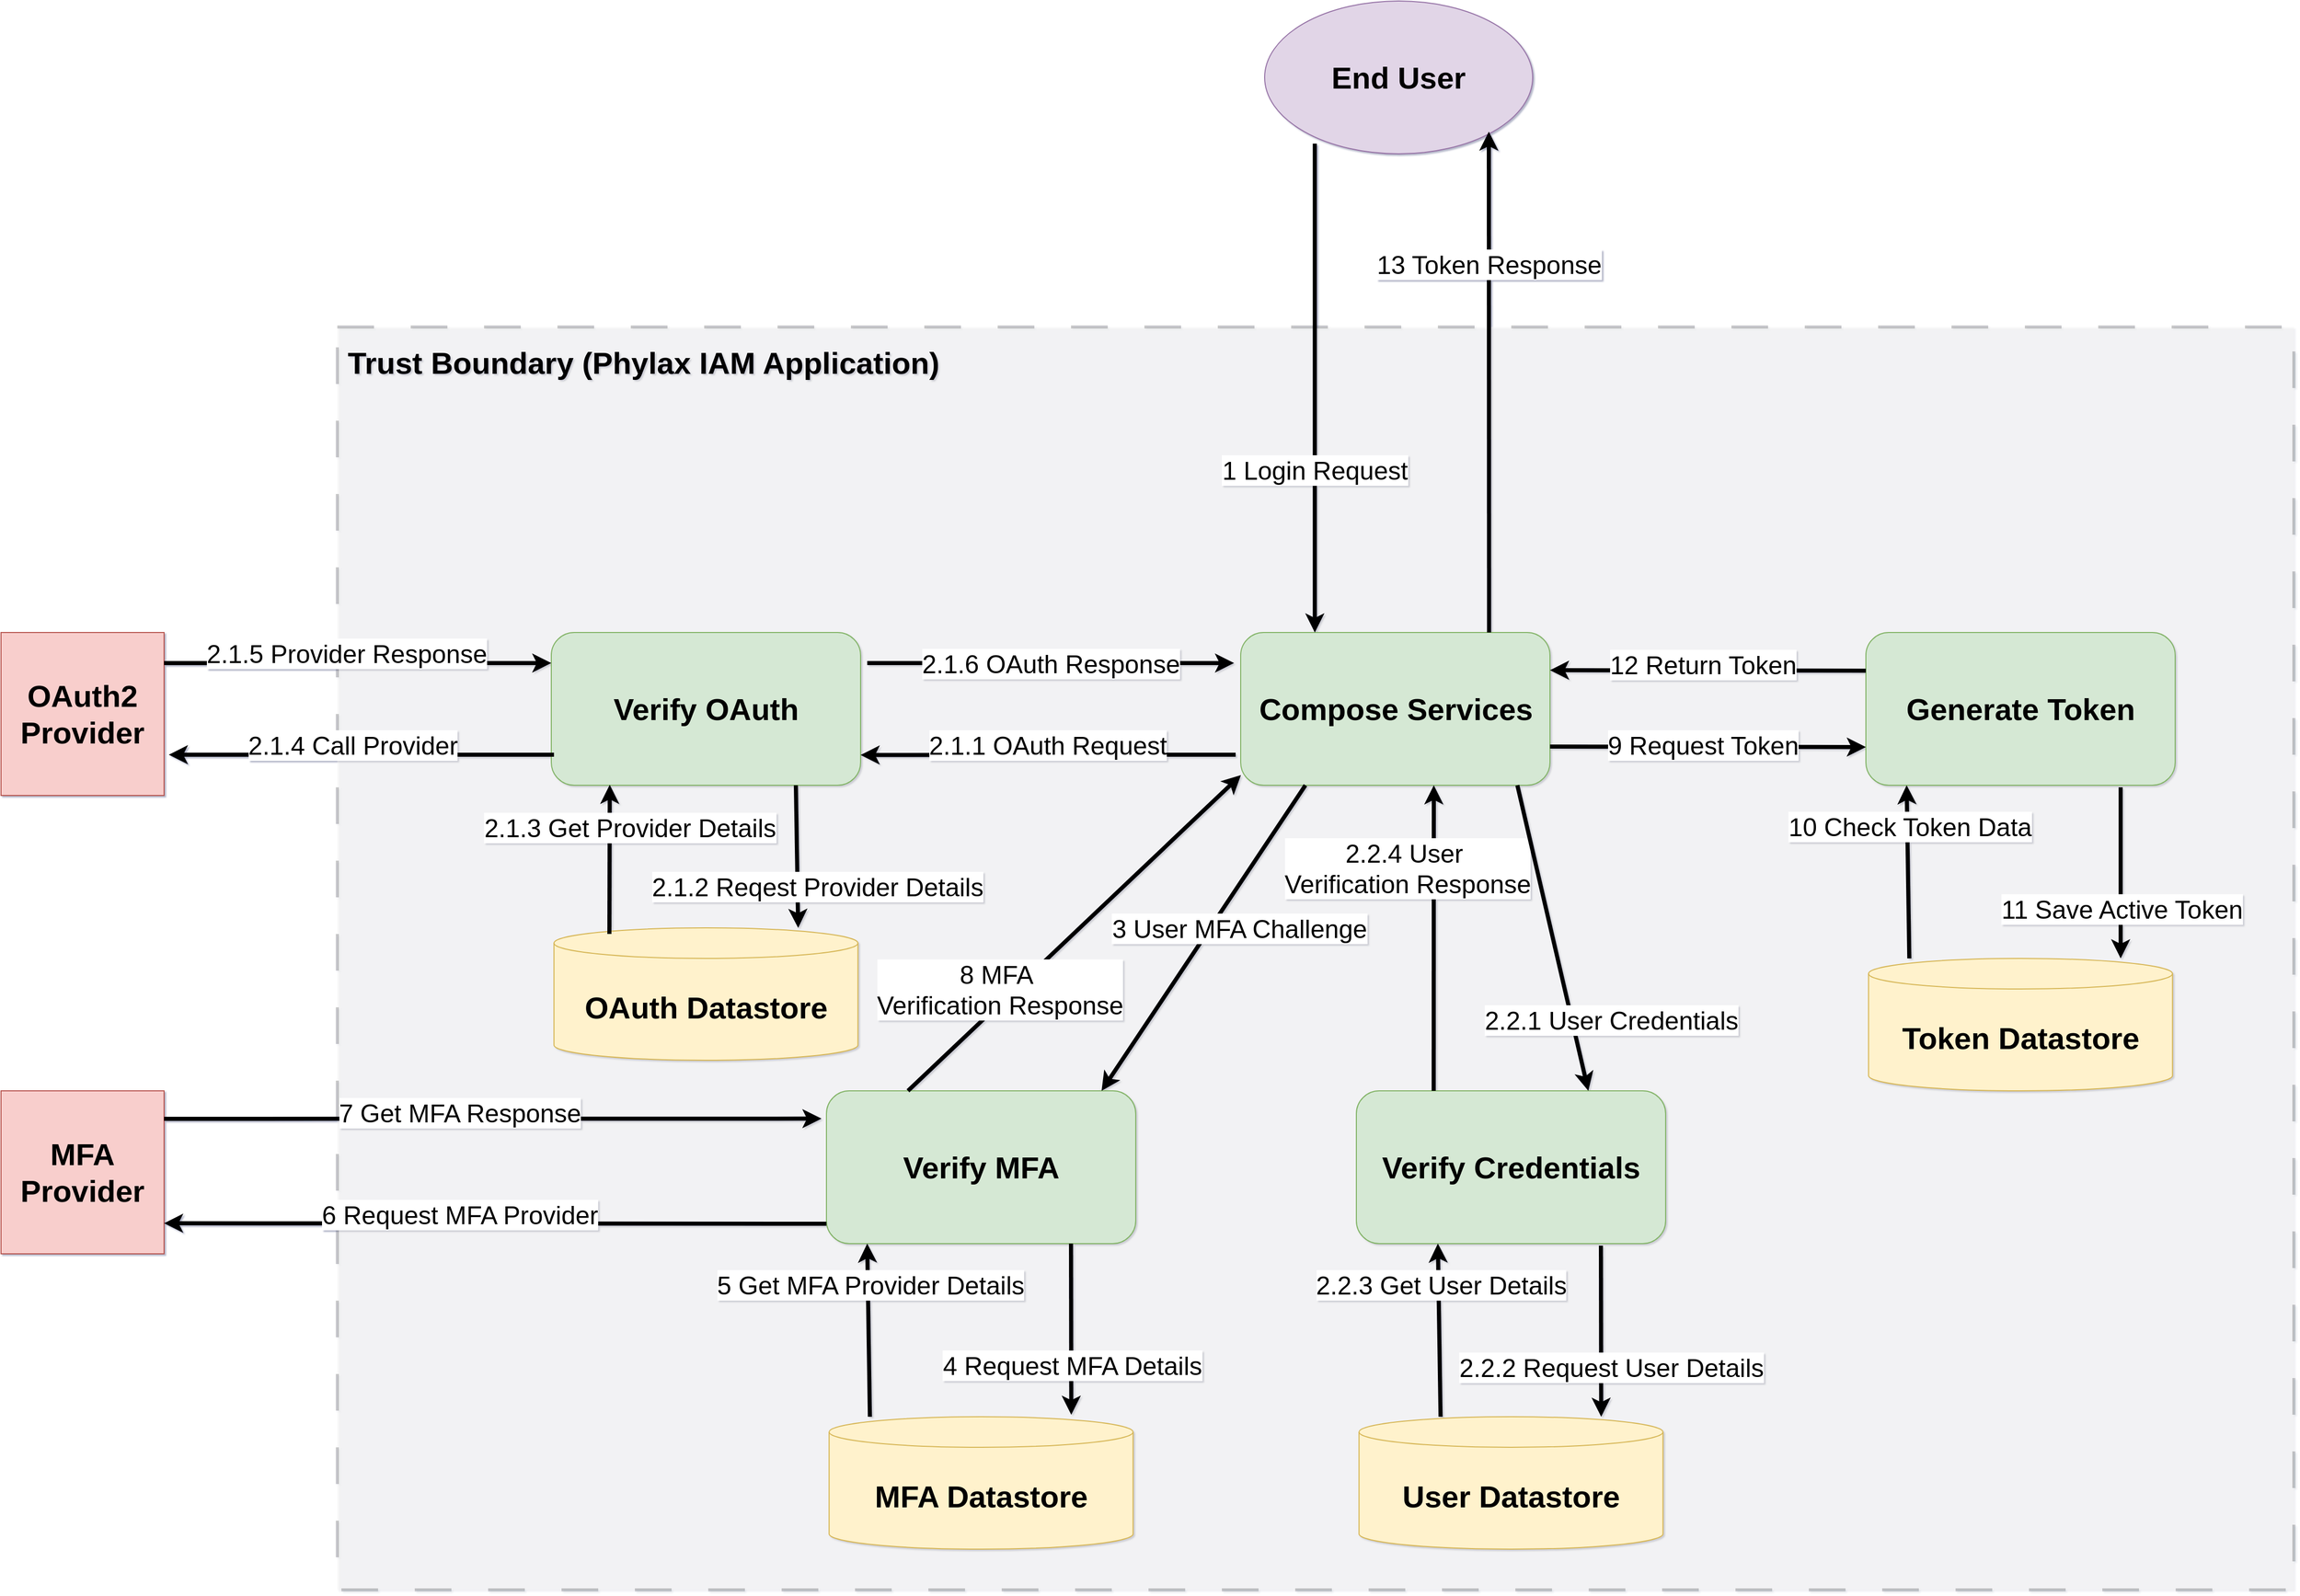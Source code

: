 <mxfile>
    <diagram id="pcZd2x_vj8xSBT9Wn1Zr" name="Page-1">
        <mxGraphModel dx="3412" dy="1654" grid="1" gridSize="10" guides="1" tooltips="1" connect="1" arrows="1" fold="1" page="1" pageScale="1" pageWidth="2336" pageHeight="1654" background="#FFFFFF" math="0" shadow="1">
            <root>
                <mxCell id="0"/>
                <mxCell id="1" parent="0"/>
                <mxCell id="3" value="&lt;b&gt;&lt;font style=&quot;font-size: 30px;&quot;&gt;End User&lt;/font&gt;&lt;/b&gt;" style="ellipse;whiteSpace=wrap;html=1;rotation=0;fillColor=#e1d5e7;strokeColor=#9673a6;movable=0;resizable=0;rotatable=0;deletable=0;editable=0;locked=1;connectable=0;" parent="1" vertex="1">
                    <mxGeometry x="1270" y="40" width="263" height="150" as="geometry"/>
                </mxCell>
                <mxCell id="5" value="" style="rounded=0;whiteSpace=wrap;html=1;dashed=1;dashPattern=12 12;strokeWidth=3;perimeterSpacing=0;opacity=20;fillColor=#E3E3E3;movable=0;resizable=0;rotatable=0;deletable=0;editable=0;locked=1;connectable=0;" parent="1" vertex="1">
                    <mxGeometry x="360" y="360" width="1920" height="1240" as="geometry"/>
                </mxCell>
                <mxCell id="6" value="&lt;font style=&quot;font-size: 30px;&quot;&gt;&lt;b style=&quot;&quot;&gt;Trust Boundary (Phylax IAM Application)&lt;/b&gt;&lt;/font&gt;" style="text;html=1;align=center;verticalAlign=middle;resizable=0;points=[];autosize=1;strokeColor=none;fillColor=none;movable=0;rotatable=0;deletable=0;editable=0;locked=1;connectable=0;" parent="1" vertex="1">
                    <mxGeometry x="360" y="370" width="600" height="50" as="geometry"/>
                </mxCell>
                <mxCell id="22" value="&lt;b&gt;&lt;font style=&quot;font-size: 30px;&quot;&gt;OAuth2 Provider&lt;/font&gt;&lt;/b&gt;" style="rounded=0;whiteSpace=wrap;html=1;fillColor=#f8cecc;strokeColor=#b85450;movable=0;resizable=0;rotatable=0;deletable=0;editable=0;locked=1;connectable=0;" parent="1" vertex="1">
                    <mxGeometry x="30" y="660" width="160" height="160" as="geometry"/>
                </mxCell>
                <mxCell id="24" value="&lt;b&gt;&lt;font style=&quot;font-size: 30px;&quot;&gt;MFA Provider&lt;/font&gt;&lt;/b&gt;" style="rounded=0;whiteSpace=wrap;html=1;fillColor=#f8cecc;strokeColor=#b85450;movable=0;resizable=0;rotatable=0;deletable=0;editable=0;locked=1;connectable=0;" parent="1" vertex="1">
                    <mxGeometry x="30" y="1110" width="160" height="160" as="geometry"/>
                </mxCell>
                <mxCell id="25" value="&lt;b&gt;&lt;font style=&quot;font-size: 30px;&quot;&gt;Compose Services&lt;/font&gt;&lt;/b&gt;" style="rounded=1;whiteSpace=wrap;html=1;fillColor=#d5e8d4;strokeColor=#82b366;movable=0;resizable=0;rotatable=0;deletable=0;editable=0;locked=1;connectable=0;" parent="1" vertex="1">
                    <mxGeometry x="1246.5" y="660" width="303.5" height="150" as="geometry"/>
                </mxCell>
                <mxCell id="26" value="" style="endArrow=classic;html=1;strokeWidth=4;movable=0;resizable=0;rotatable=0;deletable=0;editable=0;locked=1;connectable=0;" parent="1" edge="1">
                    <mxGeometry relative="1" as="geometry">
                        <mxPoint x="1319.23" y="180" as="sourcePoint"/>
                        <mxPoint x="1319.23" y="660" as="targetPoint"/>
                    </mxGeometry>
                </mxCell>
                <mxCell id="27" value="&lt;font style=&quot;font-size: 25px;&quot;&gt;1&amp;nbsp;&lt;/font&gt;&lt;span style=&quot;background-color: light-dark(#ffffff, var(--ge-dark-color, #121212)); font-size: 25px;&quot;&gt;Login Request&lt;/span&gt;" style="edgeLabel;resizable=1;html=1;;align=center;verticalAlign=middle;movable=1;rotatable=1;deletable=1;editable=1;locked=0;connectable=1;" parent="26" connectable="0" vertex="1">
                    <mxGeometry relative="1" as="geometry">
                        <mxPoint y="80" as="offset"/>
                    </mxGeometry>
                </mxCell>
                <mxCell id="30" value="" style="endArrow=classic;html=1;strokeWidth=4;movable=0;resizable=0;rotatable=0;deletable=0;editable=0;locked=1;connectable=0;exitX=0.21;exitY=0.012;exitDx=0;exitDy=0;exitPerimeter=0;" parent="1" edge="1">
                    <mxGeometry relative="1" as="geometry">
                        <mxPoint x="1490.235" y="660" as="sourcePoint"/>
                        <mxPoint x="1490" y="168.2" as="targetPoint"/>
                    </mxGeometry>
                </mxCell>
                <mxCell id="31" value="&lt;span style=&quot;font-size: 25px;&quot;&gt;13 Token Response&lt;/span&gt;" style="edgeLabel;resizable=1;html=1;;align=center;verticalAlign=middle;movable=1;rotatable=1;deletable=1;editable=1;locked=0;connectable=1;" parent="30" connectable="0" vertex="1">
                    <mxGeometry relative="1" as="geometry">
                        <mxPoint y="-116" as="offset"/>
                    </mxGeometry>
                </mxCell>
                <mxCell id="33" value="&lt;b&gt;&lt;font style=&quot;font-size: 30px;&quot;&gt;Verify OAuth&lt;/font&gt;&lt;/b&gt;" style="rounded=1;whiteSpace=wrap;html=1;fillColor=#d5e8d4;strokeColor=#82b366;movable=0;resizable=0;rotatable=0;deletable=0;editable=0;locked=1;connectable=0;" parent="1" vertex="1">
                    <mxGeometry x="570" y="660" width="303.5" height="150" as="geometry"/>
                </mxCell>
                <mxCell id="34" value="" style="endArrow=classic;html=1;strokeWidth=4;movable=0;resizable=0;rotatable=0;deletable=0;editable=0;locked=1;connectable=0;exitX=1;exitY=0.75;exitDx=0;exitDy=0;entryX=-0.016;entryY=0.182;entryDx=0;entryDy=0;entryPerimeter=0;" parent="1" target="51" edge="1">
                    <mxGeometry relative="1" as="geometry">
                        <mxPoint x="190" y="1137.5" as="sourcePoint"/>
                        <mxPoint x="830" y="1138" as="targetPoint"/>
                    </mxGeometry>
                </mxCell>
                <mxCell id="35" value="&lt;span style=&quot;font-size: 25px;&quot;&gt;7 Get MFA Response&lt;/span&gt;" style="edgeLabel;resizable=1;html=1;;align=center;verticalAlign=middle;movable=1;rotatable=1;deletable=1;editable=1;locked=0;connectable=1;" parent="34" connectable="0" vertex="1">
                    <mxGeometry relative="1" as="geometry">
                        <mxPoint x="-33" y="-7" as="offset"/>
                    </mxGeometry>
                </mxCell>
                <mxCell id="36" value="" style="endArrow=classic;html=1;strokeWidth=4;movable=0;resizable=0;rotatable=0;deletable=0;editable=0;locked=1;connectable=0;entryX=0.995;entryY=0.135;entryDx=0;entryDy=0;entryPerimeter=0;" parent="1" edge="1">
                    <mxGeometry relative="1" as="geometry">
                        <mxPoint x="1241.52" y="780" as="sourcePoint"/>
                        <mxPoint x="873.503" y="780.25" as="targetPoint"/>
                    </mxGeometry>
                </mxCell>
                <mxCell id="37" value="&lt;font style=&quot;font-size: 25px;&quot;&gt;2.1.1&amp;nbsp;&lt;/font&gt;&lt;span style=&quot;background-color: light-dark(#ffffff, var(--ge-dark-color, #121212)); font-size: 25px;&quot;&gt;OAuth Request&lt;/span&gt;" style="edgeLabel;resizable=1;html=1;;align=center;verticalAlign=middle;movable=1;rotatable=1;deletable=1;editable=1;locked=0;connectable=1;" parent="36" connectable="0" vertex="1">
                    <mxGeometry relative="1" as="geometry">
                        <mxPoint x="-1" y="-10" as="offset"/>
                    </mxGeometry>
                </mxCell>
                <mxCell id="38" value="" style="endArrow=classic;html=1;strokeWidth=4;movable=0;resizable=0;rotatable=0;deletable=0;editable=0;locked=1;connectable=0;" parent="1" edge="1">
                    <mxGeometry relative="1" as="geometry">
                        <mxPoint x="880" y="690" as="sourcePoint"/>
                        <mxPoint x="1240" y="690" as="targetPoint"/>
                    </mxGeometry>
                </mxCell>
                <mxCell id="39" value="&lt;font style=&quot;font-size: 25px;&quot;&gt;2.1.6 OAuth Response&lt;/font&gt;" style="edgeLabel;resizable=0;html=1;;align=center;verticalAlign=middle;movable=0;rotatable=0;deletable=0;editable=0;locked=1;connectable=0;" parent="38" connectable="0" vertex="1">
                    <mxGeometry relative="1" as="geometry">
                        <mxPoint as="offset"/>
                    </mxGeometry>
                </mxCell>
                <mxCell id="40" value="" style="endArrow=classic;html=1;strokeWidth=4;movable=0;resizable=0;rotatable=0;deletable=0;editable=0;locked=1;connectable=0;entryX=0.995;entryY=0.135;entryDx=0;entryDy=0;entryPerimeter=0;" parent="1" edge="1">
                    <mxGeometry relative="1" as="geometry">
                        <mxPoint x="572.62" y="780" as="sourcePoint"/>
                        <mxPoint x="194.62" y="780" as="targetPoint"/>
                    </mxGeometry>
                </mxCell>
                <mxCell id="41" value="&lt;font style=&quot;font-size: 25px;&quot;&gt;2.1.4 Call Provider&lt;/font&gt;" style="edgeLabel;resizable=1;html=1;;align=center;verticalAlign=middle;movable=1;rotatable=1;deletable=1;editable=1;locked=0;connectable=1;" parent="40" connectable="0" vertex="1">
                    <mxGeometry relative="1" as="geometry">
                        <mxPoint x="-9" y="-10" as="offset"/>
                    </mxGeometry>
                </mxCell>
                <mxCell id="42" value="" style="endArrow=classic;html=1;strokeWidth=4;movable=0;resizable=0;rotatable=0;deletable=0;editable=0;locked=1;connectable=0;" parent="1" edge="1">
                    <mxGeometry relative="1" as="geometry">
                        <mxPoint x="190" y="690" as="sourcePoint"/>
                        <mxPoint x="570" y="690" as="targetPoint"/>
                    </mxGeometry>
                </mxCell>
                <mxCell id="43" value="&lt;font style=&quot;font-size: 25px;&quot;&gt;2.1.5 Provider Response&lt;/font&gt;" style="edgeLabel;resizable=1;html=1;;align=center;verticalAlign=middle;movable=1;rotatable=1;deletable=1;editable=1;locked=0;connectable=1;" parent="42" connectable="0" vertex="1">
                    <mxGeometry relative="1" as="geometry">
                        <mxPoint x="-11" y="-10" as="offset"/>
                    </mxGeometry>
                </mxCell>
                <mxCell id="46" value="&lt;font style=&quot;font-size: 30px;&quot;&gt;&lt;b&gt;OAuth Datastore&lt;/b&gt;&lt;/font&gt;" style="shape=cylinder3;whiteSpace=wrap;html=1;boundedLbl=1;backgroundOutline=1;size=15;fillColor=#fff2cc;strokeColor=#d6b656;movable=0;resizable=0;rotatable=0;deletable=0;editable=0;locked=1;connectable=0;" parent="1" vertex="1">
                    <mxGeometry x="572.62" y="950" width="298.25" height="130" as="geometry"/>
                </mxCell>
                <mxCell id="47" value="" style="endArrow=classic;html=1;strokeWidth=4;movable=0;resizable=0;rotatable=0;deletable=0;editable=0;locked=1;connectable=0;exitX=0.75;exitY=1;exitDx=0;exitDy=0;entryX=0.762;entryY=0;entryDx=0;entryDy=0;entryPerimeter=0;" parent="1" edge="1">
                    <mxGeometry relative="1" as="geometry">
                        <mxPoint x="809.995" y="810" as="sourcePoint"/>
                        <mxPoint x="812.257" y="950" as="targetPoint"/>
                    </mxGeometry>
                </mxCell>
                <mxCell id="48" value="&lt;font style=&quot;font-size: 25px;&quot;&gt;2.1.2 Reqest Provider Details&lt;/font&gt;" style="edgeLabel;resizable=1;html=1;;align=center;verticalAlign=middle;movable=1;rotatable=1;deletable=1;editable=1;locked=0;connectable=1;" parent="47" connectable="0" vertex="1">
                    <mxGeometry relative="1" as="geometry">
                        <mxPoint x="20" y="29" as="offset"/>
                    </mxGeometry>
                </mxCell>
                <mxCell id="49" value="" style="endArrow=classic;html=1;strokeWidth=4;movable=0;resizable=0;rotatable=0;deletable=0;editable=0;locked=1;connectable=0;entryX=0.189;entryY=0.997;entryDx=0;entryDy=0;entryPerimeter=0;" parent="1" target="33" edge="1">
                    <mxGeometry relative="1" as="geometry">
                        <mxPoint x="627" y="956" as="sourcePoint"/>
                        <mxPoint x="640" y="1440" as="targetPoint"/>
                    </mxGeometry>
                </mxCell>
                <mxCell id="50" value="&lt;span style=&quot;background-color: light-dark(#ffffff, var(--ge-dark-color, #121212)); font-size: 25px;&quot;&gt;2.1.3 Get Provider Details&lt;/span&gt;" style="edgeLabel;resizable=1;html=1;;align=center;verticalAlign=middle;movable=1;rotatable=1;deletable=1;editable=1;locked=0;connectable=1;" parent="49" connectable="0" vertex="1">
                    <mxGeometry relative="1" as="geometry">
                        <mxPoint x="20" y="-32" as="offset"/>
                    </mxGeometry>
                </mxCell>
                <mxCell id="51" value="&lt;b&gt;&lt;font style=&quot;font-size: 30px;&quot;&gt;Verify MFA&lt;/font&gt;&lt;/b&gt;" style="rounded=1;whiteSpace=wrap;html=1;fillColor=#d5e8d4;strokeColor=#82b366;movable=0;resizable=0;rotatable=0;deletable=0;editable=0;locked=1;connectable=0;" parent="1" vertex="1">
                    <mxGeometry x="840" y="1110" width="303.5" height="150" as="geometry"/>
                </mxCell>
                <mxCell id="52" value="&lt;span style=&quot;font-size: 30px;&quot;&gt;&lt;b&gt;Generate Token&lt;/b&gt;&lt;/span&gt;" style="rounded=1;whiteSpace=wrap;html=1;fillColor=#d5e8d4;strokeColor=#82b366;movable=0;resizable=0;rotatable=0;deletable=0;editable=0;locked=1;connectable=0;" parent="1" vertex="1">
                    <mxGeometry x="1860" y="660" width="303.5" height="150" as="geometry"/>
                </mxCell>
                <mxCell id="53" value="" style="endArrow=classic;html=1;strokeWidth=4;movable=0;resizable=0;rotatable=0;deletable=0;editable=0;locked=1;connectable=0;exitX=0;exitY=0.25;exitDx=0;exitDy=0;" parent="1" source="52" edge="1">
                    <mxGeometry relative="1" as="geometry">
                        <mxPoint x="1780" y="690" as="sourcePoint"/>
                        <mxPoint x="1550" y="697" as="targetPoint"/>
                    </mxGeometry>
                </mxCell>
                <mxCell id="54" value="&lt;span style=&quot;font-size: 25px;&quot;&gt;12 Return Token&lt;/span&gt;" style="edgeLabel;resizable=1;html=1;;align=center;verticalAlign=middle;movable=1;rotatable=1;deletable=1;editable=1;locked=0;connectable=1;" parent="53" connectable="0" vertex="1">
                    <mxGeometry relative="1" as="geometry">
                        <mxPoint x="-5" y="-7" as="offset"/>
                    </mxGeometry>
                </mxCell>
                <mxCell id="55" value="" style="endArrow=classic;html=1;strokeWidth=4;movable=0;resizable=0;rotatable=0;deletable=0;editable=0;locked=1;connectable=0;entryX=0;entryY=0.75;entryDx=0;entryDy=0;" parent="1" target="52" edge="1">
                    <mxGeometry relative="1" as="geometry">
                        <mxPoint x="1550" y="772" as="sourcePoint"/>
                        <mxPoint x="1590" y="1090" as="targetPoint"/>
                    </mxGeometry>
                </mxCell>
                <mxCell id="56" value="&lt;span style=&quot;font-size: 25px;&quot;&gt;9 Request Token&lt;/span&gt;" style="edgeLabel;resizable=1;html=1;;align=center;verticalAlign=middle;movable=1;rotatable=1;deletable=1;editable=1;locked=0;connectable=1;" parent="55" connectable="0" vertex="1">
                    <mxGeometry relative="1" as="geometry">
                        <mxPoint x="-5" y="-2" as="offset"/>
                    </mxGeometry>
                </mxCell>
                <mxCell id="57" value="" style="endArrow=classic;html=1;strokeWidth=4;movable=0;resizable=0;rotatable=0;deletable=0;editable=0;locked=1;connectable=0;" parent="1" edge="1">
                    <mxGeometry relative="1" as="geometry">
                        <mxPoint x="920" y="1110" as="sourcePoint"/>
                        <mxPoint x="1246.73" y="800" as="targetPoint"/>
                    </mxGeometry>
                </mxCell>
                <mxCell id="58" value="&lt;span style=&quot;font-size: 25px;&quot;&gt;8 MFA&amp;nbsp;&lt;/span&gt;&lt;div&gt;&lt;span style=&quot;font-size: 25px;&quot;&gt;Verification Response&lt;/span&gt;&lt;/div&gt;" style="edgeLabel;resizable=1;html=1;;align=center;verticalAlign=middle;movable=1;rotatable=1;deletable=1;editable=1;locked=0;connectable=1;" parent="57" connectable="0" vertex="1">
                    <mxGeometry relative="1" as="geometry">
                        <mxPoint x="-73" y="55" as="offset"/>
                    </mxGeometry>
                </mxCell>
                <mxCell id="59" value="" style="endArrow=classic;html=1;strokeWidth=4;movable=0;resizable=0;rotatable=0;deletable=0;editable=0;locked=1;connectable=0;" parent="1" edge="1">
                    <mxGeometry relative="1" as="geometry">
                        <mxPoint x="1310" y="810" as="sourcePoint"/>
                        <mxPoint x="1110" y="1110" as="targetPoint"/>
                    </mxGeometry>
                </mxCell>
                <mxCell id="60" value="&lt;span style=&quot;font-size: 25px;&quot;&gt;3 User MFA Challenge&lt;/span&gt;" style="edgeLabel;resizable=1;html=1;;align=center;verticalAlign=middle;movable=1;rotatable=1;deletable=1;editable=1;locked=0;connectable=1;" parent="59" connectable="0" vertex="1">
                    <mxGeometry relative="1" as="geometry">
                        <mxPoint x="35" y="-10" as="offset"/>
                    </mxGeometry>
                </mxCell>
                <mxCell id="61" value="&lt;font style=&quot;font-size: 30px;&quot;&gt;&lt;b&gt;MFA Datastore&lt;/b&gt;&lt;/font&gt;" style="shape=cylinder3;whiteSpace=wrap;html=1;boundedLbl=1;backgroundOutline=1;size=15;fillColor=#fff2cc;strokeColor=#d6b656;movable=0;resizable=0;rotatable=0;deletable=0;editable=0;locked=1;connectable=0;" parent="1" vertex="1">
                    <mxGeometry x="842.62" y="1430" width="298.25" height="130" as="geometry"/>
                </mxCell>
                <mxCell id="62" value="&lt;font style=&quot;font-size: 30px;&quot;&gt;&lt;b&gt;Token Datastore&lt;/b&gt;&lt;/font&gt;" style="shape=cylinder3;whiteSpace=wrap;html=1;boundedLbl=1;backgroundOutline=1;size=15;fillColor=#fff2cc;strokeColor=#d6b656;movable=0;resizable=0;rotatable=0;deletable=0;editable=0;locked=1;connectable=0;" parent="1" vertex="1">
                    <mxGeometry x="1862.62" y="980" width="298.25" height="130" as="geometry"/>
                </mxCell>
                <mxCell id="63" value="" style="endArrow=classic;html=1;strokeWidth=4;movable=0;resizable=0;rotatable=0;deletable=0;editable=0;locked=1;connectable=0;entryX=0.75;entryY=1;entryDx=0;entryDy=0;" parent="1" edge="1">
                    <mxGeometry relative="1" as="geometry">
                        <mxPoint x="882.62" y="1430" as="sourcePoint"/>
                        <mxPoint x="879.995" y="1260" as="targetPoint"/>
                    </mxGeometry>
                </mxCell>
                <mxCell id="64" value="&lt;span style=&quot;font-size: 25px;&quot;&gt;5 Get MFA Provider Details&lt;/span&gt;" style="edgeLabel;resizable=1;html=1;;align=center;verticalAlign=middle;movable=1;rotatable=1;deletable=1;editable=1;locked=0;connectable=1;" parent="63" connectable="0" vertex="1">
                    <mxGeometry relative="1" as="geometry">
                        <mxPoint x="1" y="-45" as="offset"/>
                    </mxGeometry>
                </mxCell>
                <mxCell id="65" value="" style="endArrow=classic;html=1;strokeWidth=4;movable=0;resizable=0;rotatable=0;deletable=0;editable=0;locked=1;connectable=0;entryX=0.225;entryY=-0.015;entryDx=0;entryDy=0;entryPerimeter=0;" parent="1" edge="1">
                    <mxGeometry relative="1" as="geometry">
                        <mxPoint x="1080" y="1260" as="sourcePoint"/>
                        <mxPoint x="1080.246" y="1428.05" as="targetPoint"/>
                    </mxGeometry>
                </mxCell>
                <mxCell id="66" value="&lt;span style=&quot;font-size: 25px;&quot;&gt;4 Request MFA Details&lt;/span&gt;" style="edgeLabel;resizable=1;html=1;;align=center;verticalAlign=middle;movable=1;rotatable=1;deletable=1;editable=1;locked=0;connectable=1;" parent="65" connectable="0" vertex="1">
                    <mxGeometry relative="1" as="geometry">
                        <mxPoint x="1" y="35" as="offset"/>
                    </mxGeometry>
                </mxCell>
                <mxCell id="68" value="" style="endArrow=classic;html=1;strokeWidth=4;movable=0;resizable=0;rotatable=0;deletable=0;editable=0;locked=1;connectable=0;entryX=0.75;entryY=1;entryDx=0;entryDy=0;" parent="1" edge="1">
                    <mxGeometry relative="1" as="geometry">
                        <mxPoint x="1902.62" y="980" as="sourcePoint"/>
                        <mxPoint x="1899.995" y="810" as="targetPoint"/>
                    </mxGeometry>
                </mxCell>
                <mxCell id="69" value="&lt;span style=&quot;font-size: 25px;&quot;&gt;10 Check Token Data&lt;/span&gt;" style="edgeLabel;resizable=1;html=1;;align=center;verticalAlign=middle;movable=1;rotatable=1;deletable=1;editable=1;locked=0;connectable=1;" parent="68" connectable="0" vertex="1">
                    <mxGeometry relative="1" as="geometry">
                        <mxPoint x="1" y="-45" as="offset"/>
                    </mxGeometry>
                </mxCell>
                <mxCell id="70" value="" style="endArrow=classic;html=1;strokeWidth=4;movable=0;resizable=0;rotatable=0;deletable=0;editable=0;locked=1;connectable=0;" parent="1" edge="1">
                    <mxGeometry relative="1" as="geometry">
                        <mxPoint x="2110" y="812" as="sourcePoint"/>
                        <mxPoint x="2110" y="980" as="targetPoint"/>
                    </mxGeometry>
                </mxCell>
                <mxCell id="71" value="&lt;span style=&quot;font-size: 25px;&quot;&gt;11 Save Active Token&lt;/span&gt;" style="edgeLabel;resizable=1;html=1;;align=center;verticalAlign=middle;movable=1;rotatable=1;deletable=1;editable=1;locked=0;connectable=1;" parent="70" connectable="0" vertex="1">
                    <mxGeometry relative="1" as="geometry">
                        <mxPoint x="1" y="35" as="offset"/>
                    </mxGeometry>
                </mxCell>
                <mxCell id="72" value="" style="endArrow=classic;html=1;strokeWidth=4;movable=0;resizable=0;rotatable=0;deletable=0;editable=0;locked=1;connectable=0;entryX=1;entryY=0.25;entryDx=0;entryDy=0;" parent="1" edge="1">
                    <mxGeometry relative="1" as="geometry">
                        <mxPoint x="840" y="1240.5" as="sourcePoint"/>
                        <mxPoint x="190" y="1240" as="targetPoint"/>
                    </mxGeometry>
                </mxCell>
                <mxCell id="73" value="&lt;span style=&quot;font-size: 25px;&quot;&gt;6 Request MFA Provider&lt;/span&gt;" style="edgeLabel;resizable=1;html=1;;align=center;verticalAlign=middle;movable=1;rotatable=1;deletable=1;editable=1;locked=0;connectable=1;" parent="72" connectable="0" vertex="1">
                    <mxGeometry relative="1" as="geometry">
                        <mxPoint x="-35" y="-10" as="offset"/>
                    </mxGeometry>
                </mxCell>
                <mxCell id="75" value="&lt;span style=&quot;font-size: 30px;&quot;&gt;&lt;b&gt;Verify Credentials&lt;/b&gt;&lt;/span&gt;" style="rounded=1;whiteSpace=wrap;html=1;fillColor=#d5e8d4;strokeColor=#82b366;movable=0;resizable=0;rotatable=0;deletable=0;editable=0;locked=1;connectable=0;" parent="1" vertex="1">
                    <mxGeometry x="1360" y="1110" width="303.5" height="150" as="geometry"/>
                </mxCell>
                <mxCell id="76" value="" style="endArrow=classic;html=1;strokeWidth=4;movable=0;resizable=0;rotatable=0;deletable=0;editable=0;locked=1;connectable=0;exitX=0.25;exitY=0;exitDx=0;exitDy=0;" parent="1" source="75" edge="1">
                    <mxGeometry relative="1" as="geometry">
                        <mxPoint x="1360" y="980" as="sourcePoint"/>
                        <mxPoint x="1436" y="810" as="targetPoint"/>
                    </mxGeometry>
                </mxCell>
                <mxCell id="77" value="&lt;font style=&quot;font-size: 25px;&quot;&gt;2.2.4 User&amp;nbsp;&lt;/font&gt;&lt;div&gt;&lt;font style=&quot;font-size: 25px;&quot;&gt;Verification&amp;nbsp;&lt;/font&gt;&lt;span style=&quot;font-size: 25px; background-color: light-dark(#ffffff, var(--ge-dark-color, #121212));&quot;&gt;Response&lt;/span&gt;&lt;/div&gt;" style="edgeLabel;resizable=1;html=1;;align=center;verticalAlign=middle;movable=1;rotatable=1;deletable=1;editable=1;locked=0;connectable=1;" parent="76" connectable="0" vertex="1">
                    <mxGeometry relative="1" as="geometry">
                        <mxPoint x="-26" y="-69" as="offset"/>
                    </mxGeometry>
                </mxCell>
                <mxCell id="78" value="" style="endArrow=classic;html=1;strokeWidth=4;movable=0;resizable=0;rotatable=0;deletable=0;editable=0;locked=1;connectable=0;entryX=0.75;entryY=0;entryDx=0;entryDy=0;" parent="1" target="75" edge="1">
                    <mxGeometry relative="1" as="geometry">
                        <mxPoint x="1518" y="810" as="sourcePoint"/>
                        <mxPoint x="1200" y="1110" as="targetPoint"/>
                    </mxGeometry>
                </mxCell>
                <mxCell id="79" value="&lt;span style=&quot;font-size: 25px;&quot;&gt;2.2.1 User Credentials&lt;/span&gt;" style="edgeLabel;resizable=1;html=1;;align=center;verticalAlign=middle;movable=1;rotatable=1;deletable=1;editable=1;locked=0;connectable=1;" parent="78" connectable="0" vertex="1">
                    <mxGeometry relative="1" as="geometry">
                        <mxPoint x="57" y="80" as="offset"/>
                    </mxGeometry>
                </mxCell>
                <mxCell id="80" value="&lt;font style=&quot;font-size: 30px;&quot;&gt;&lt;b&gt;User Datastore&lt;/b&gt;&lt;/font&gt;" style="shape=cylinder3;whiteSpace=wrap;html=1;boundedLbl=1;backgroundOutline=1;size=15;fillColor=#fff2cc;strokeColor=#d6b656;movable=0;resizable=0;rotatable=0;deletable=0;editable=0;locked=1;connectable=0;" parent="1" vertex="1">
                    <mxGeometry x="1362.62" y="1430" width="298.25" height="130" as="geometry"/>
                </mxCell>
                <mxCell id="81" value="" style="endArrow=classic;html=1;strokeWidth=4;movable=0;resizable=0;rotatable=0;deletable=0;editable=0;locked=1;connectable=0;entryX=0.225;entryY=-0.015;entryDx=0;entryDy=0;entryPerimeter=0;" parent="1" edge="1">
                    <mxGeometry relative="1" as="geometry">
                        <mxPoint x="1600" y="1261.95" as="sourcePoint"/>
                        <mxPoint x="1600.246" y="1430.0" as="targetPoint"/>
                    </mxGeometry>
                </mxCell>
                <mxCell id="82" value="&lt;span style=&quot;font-size: 25px;&quot;&gt;2.2.2 Request User Details&lt;/span&gt;" style="edgeLabel;resizable=1;html=1;;align=center;verticalAlign=middle;movable=1;rotatable=1;deletable=1;editable=1;locked=0;connectable=1;" parent="81" connectable="0" vertex="1">
                    <mxGeometry relative="1" as="geometry">
                        <mxPoint x="10" y="35" as="offset"/>
                    </mxGeometry>
                </mxCell>
                <mxCell id="83" value="" style="endArrow=classic;html=1;strokeWidth=4;movable=0;resizable=0;rotatable=0;deletable=0;editable=0;locked=1;connectable=0;entryX=0.75;entryY=1;entryDx=0;entryDy=0;" parent="1" edge="1">
                    <mxGeometry relative="1" as="geometry">
                        <mxPoint x="1442.62" y="1430" as="sourcePoint"/>
                        <mxPoint x="1439.995" y="1260" as="targetPoint"/>
                    </mxGeometry>
                </mxCell>
                <mxCell id="84" value="&lt;span style=&quot;font-size: 25px;&quot;&gt;2.2.3 Get User Details&lt;/span&gt;" style="edgeLabel;resizable=1;html=1;;align=center;verticalAlign=middle;movable=1;rotatable=1;deletable=1;editable=1;locked=0;connectable=1;" parent="83" connectable="0" vertex="1">
                    <mxGeometry relative="1" as="geometry">
                        <mxPoint x="1" y="-45" as="offset"/>
                    </mxGeometry>
                </mxCell>
            </root>
        </mxGraphModel>
    </diagram>
</mxfile>
